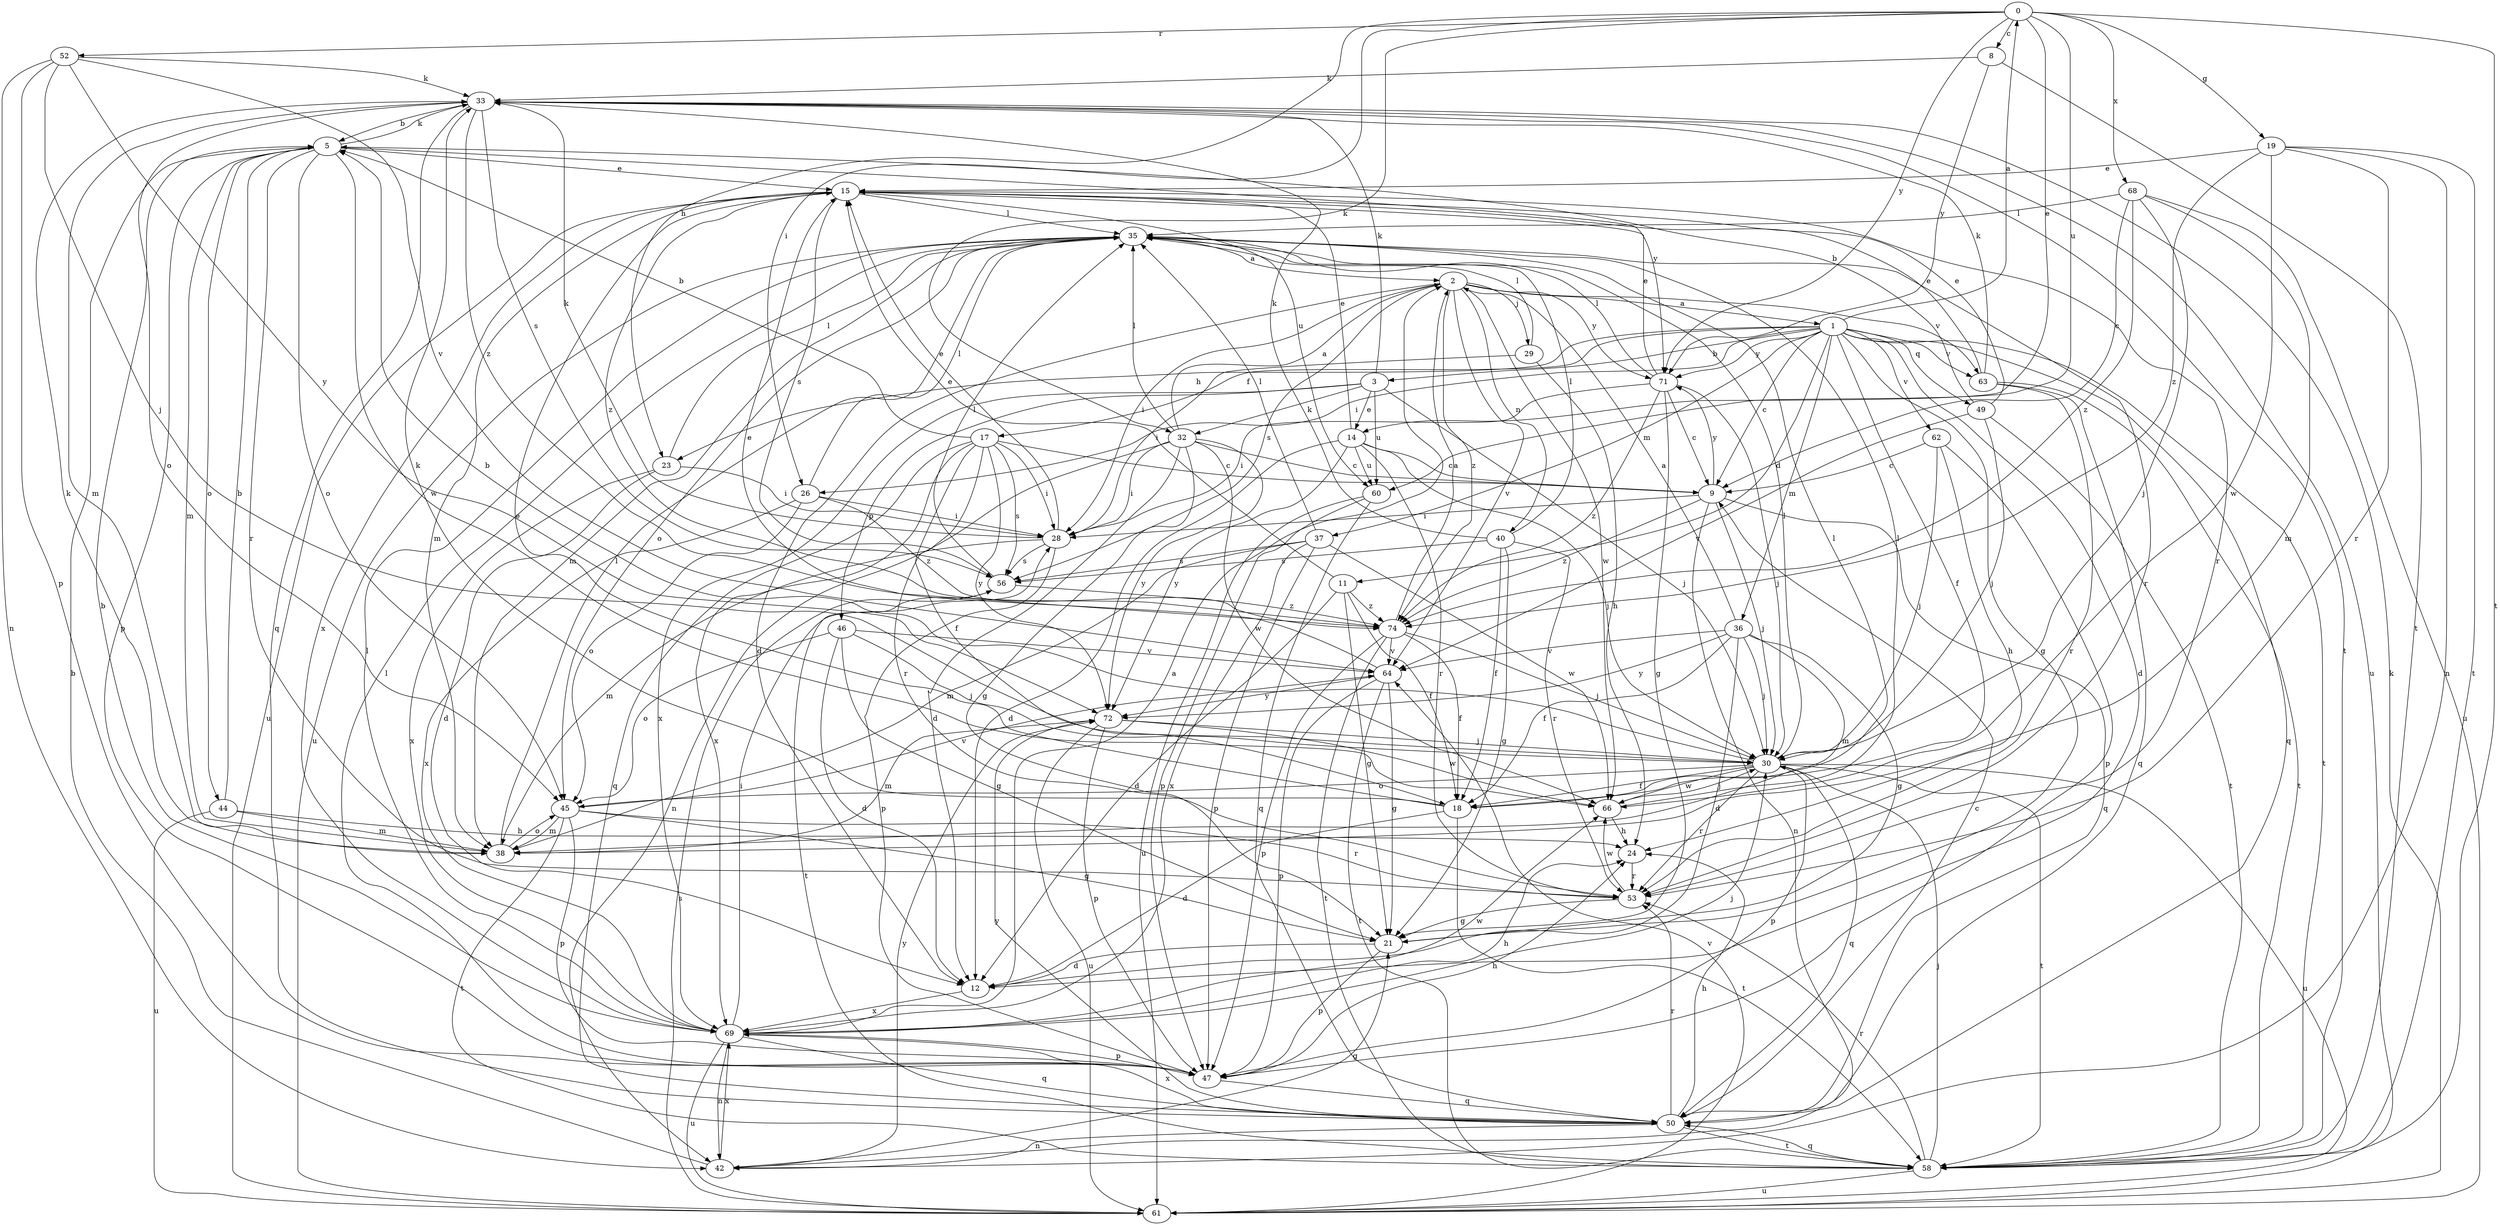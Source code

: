 strict digraph  {
0;
1;
2;
3;
5;
8;
9;
11;
12;
14;
15;
17;
18;
19;
21;
23;
24;
26;
28;
29;
30;
32;
33;
35;
36;
37;
38;
40;
42;
44;
45;
46;
47;
49;
50;
52;
53;
56;
58;
60;
61;
62;
63;
64;
66;
68;
69;
71;
72;
74;
0 -> 8  [label=c];
0 -> 14  [label=e];
0 -> 19  [label=g];
0 -> 23  [label=h];
0 -> 26  [label=i];
0 -> 32  [label=k];
0 -> 52  [label=r];
0 -> 58  [label=t];
0 -> 60  [label=u];
0 -> 68  [label=x];
0 -> 71  [label=y];
1 -> 0  [label=a];
1 -> 3  [label=b];
1 -> 9  [label=c];
1 -> 11  [label=d];
1 -> 12  [label=d];
1 -> 17  [label=f];
1 -> 18  [label=f];
1 -> 21  [label=g];
1 -> 23  [label=h];
1 -> 26  [label=i];
1 -> 36  [label=m];
1 -> 37  [label=m];
1 -> 49  [label=q];
1 -> 50  [label=q];
1 -> 58  [label=t];
1 -> 62  [label=v];
1 -> 63  [label=v];
1 -> 71  [label=y];
2 -> 1  [label=a];
2 -> 12  [label=d];
2 -> 28  [label=i];
2 -> 29  [label=j];
2 -> 40  [label=n];
2 -> 56  [label=s];
2 -> 63  [label=v];
2 -> 64  [label=v];
2 -> 66  [label=w];
2 -> 71  [label=y];
2 -> 74  [label=z];
3 -> 14  [label=e];
3 -> 30  [label=j];
3 -> 32  [label=k];
3 -> 33  [label=k];
3 -> 46  [label=p];
3 -> 60  [label=u];
3 -> 69  [label=x];
5 -> 15  [label=e];
5 -> 33  [label=k];
5 -> 38  [label=m];
5 -> 44  [label=o];
5 -> 45  [label=o];
5 -> 47  [label=p];
5 -> 53  [label=r];
5 -> 66  [label=w];
5 -> 71  [label=y];
8 -> 33  [label=k];
8 -> 58  [label=t];
8 -> 71  [label=y];
9 -> 28  [label=i];
9 -> 30  [label=j];
9 -> 42  [label=n];
9 -> 50  [label=q];
9 -> 71  [label=y];
9 -> 74  [label=z];
11 -> 12  [label=d];
11 -> 15  [label=e];
11 -> 18  [label=f];
11 -> 21  [label=g];
11 -> 74  [label=z];
12 -> 69  [label=x];
14 -> 9  [label=c];
14 -> 12  [label=d];
14 -> 15  [label=e];
14 -> 30  [label=j];
14 -> 53  [label=r];
14 -> 60  [label=u];
14 -> 72  [label=y];
15 -> 35  [label=l];
15 -> 38  [label=m];
15 -> 53  [label=r];
15 -> 56  [label=s];
15 -> 60  [label=u];
15 -> 61  [label=u];
15 -> 69  [label=x];
15 -> 74  [label=z];
17 -> 5  [label=b];
17 -> 9  [label=c];
17 -> 18  [label=f];
17 -> 28  [label=i];
17 -> 50  [label=q];
17 -> 53  [label=r];
17 -> 56  [label=s];
17 -> 69  [label=x];
17 -> 72  [label=y];
18 -> 12  [label=d];
18 -> 15  [label=e];
18 -> 33  [label=k];
18 -> 35  [label=l];
18 -> 58  [label=t];
19 -> 15  [label=e];
19 -> 42  [label=n];
19 -> 53  [label=r];
19 -> 58  [label=t];
19 -> 66  [label=w];
19 -> 74  [label=z];
21 -> 12  [label=d];
21 -> 47  [label=p];
23 -> 12  [label=d];
23 -> 28  [label=i];
23 -> 35  [label=l];
23 -> 69  [label=x];
24 -> 53  [label=r];
26 -> 28  [label=i];
26 -> 35  [label=l];
26 -> 45  [label=o];
26 -> 69  [label=x];
26 -> 74  [label=z];
28 -> 15  [label=e];
28 -> 33  [label=k];
28 -> 38  [label=m];
28 -> 47  [label=p];
28 -> 56  [label=s];
29 -> 24  [label=h];
29 -> 28  [label=i];
29 -> 35  [label=l];
30 -> 5  [label=b];
30 -> 18  [label=f];
30 -> 35  [label=l];
30 -> 45  [label=o];
30 -> 47  [label=p];
30 -> 50  [label=q];
30 -> 53  [label=r];
30 -> 58  [label=t];
30 -> 61  [label=u];
30 -> 66  [label=w];
32 -> 2  [label=a];
32 -> 9  [label=c];
32 -> 12  [label=d];
32 -> 21  [label=g];
32 -> 28  [label=i];
32 -> 35  [label=l];
32 -> 42  [label=n];
32 -> 66  [label=w];
32 -> 72  [label=y];
33 -> 5  [label=b];
33 -> 38  [label=m];
33 -> 45  [label=o];
33 -> 50  [label=q];
33 -> 56  [label=s];
33 -> 58  [label=t];
33 -> 61  [label=u];
33 -> 74  [label=z];
35 -> 2  [label=a];
35 -> 38  [label=m];
35 -> 45  [label=o];
35 -> 53  [label=r];
35 -> 61  [label=u];
36 -> 2  [label=a];
36 -> 12  [label=d];
36 -> 18  [label=f];
36 -> 21  [label=g];
36 -> 30  [label=j];
36 -> 38  [label=m];
36 -> 64  [label=v];
36 -> 72  [label=y];
37 -> 35  [label=l];
37 -> 38  [label=m];
37 -> 47  [label=p];
37 -> 56  [label=s];
37 -> 66  [label=w];
37 -> 69  [label=x];
38 -> 33  [label=k];
38 -> 35  [label=l];
38 -> 45  [label=o];
40 -> 18  [label=f];
40 -> 21  [label=g];
40 -> 33  [label=k];
40 -> 35  [label=l];
40 -> 53  [label=r];
40 -> 56  [label=s];
42 -> 5  [label=b];
42 -> 21  [label=g];
42 -> 69  [label=x];
42 -> 72  [label=y];
44 -> 5  [label=b];
44 -> 24  [label=h];
44 -> 38  [label=m];
44 -> 61  [label=u];
45 -> 21  [label=g];
45 -> 38  [label=m];
45 -> 47  [label=p];
45 -> 53  [label=r];
45 -> 58  [label=t];
45 -> 64  [label=v];
46 -> 12  [label=d];
46 -> 21  [label=g];
46 -> 30  [label=j];
46 -> 45  [label=o];
46 -> 64  [label=v];
47 -> 24  [label=h];
47 -> 35  [label=l];
47 -> 50  [label=q];
49 -> 5  [label=b];
49 -> 15  [label=e];
49 -> 30  [label=j];
49 -> 58  [label=t];
49 -> 64  [label=v];
50 -> 9  [label=c];
50 -> 24  [label=h];
50 -> 42  [label=n];
50 -> 53  [label=r];
50 -> 58  [label=t];
50 -> 69  [label=x];
50 -> 72  [label=y];
52 -> 30  [label=j];
52 -> 33  [label=k];
52 -> 42  [label=n];
52 -> 47  [label=p];
52 -> 64  [label=v];
52 -> 72  [label=y];
53 -> 21  [label=g];
53 -> 66  [label=w];
56 -> 35  [label=l];
56 -> 58  [label=t];
56 -> 74  [label=z];
58 -> 30  [label=j];
58 -> 50  [label=q];
58 -> 53  [label=r];
58 -> 61  [label=u];
60 -> 47  [label=p];
60 -> 50  [label=q];
60 -> 61  [label=u];
61 -> 33  [label=k];
61 -> 56  [label=s];
61 -> 64  [label=v];
62 -> 9  [label=c];
62 -> 24  [label=h];
62 -> 30  [label=j];
62 -> 47  [label=p];
63 -> 15  [label=e];
63 -> 33  [label=k];
63 -> 50  [label=q];
63 -> 53  [label=r];
63 -> 58  [label=t];
64 -> 15  [label=e];
64 -> 21  [label=g];
64 -> 47  [label=p];
64 -> 58  [label=t];
64 -> 72  [label=y];
66 -> 24  [label=h];
66 -> 30  [label=j];
66 -> 35  [label=l];
68 -> 9  [label=c];
68 -> 30  [label=j];
68 -> 35  [label=l];
68 -> 38  [label=m];
68 -> 61  [label=u];
68 -> 74  [label=z];
69 -> 2  [label=a];
69 -> 5  [label=b];
69 -> 24  [label=h];
69 -> 28  [label=i];
69 -> 30  [label=j];
69 -> 35  [label=l];
69 -> 42  [label=n];
69 -> 47  [label=p];
69 -> 50  [label=q];
69 -> 61  [label=u];
69 -> 66  [label=w];
71 -> 9  [label=c];
71 -> 15  [label=e];
71 -> 21  [label=g];
71 -> 28  [label=i];
71 -> 30  [label=j];
71 -> 35  [label=l];
71 -> 74  [label=z];
72 -> 30  [label=j];
72 -> 38  [label=m];
72 -> 47  [label=p];
72 -> 61  [label=u];
72 -> 66  [label=w];
74 -> 2  [label=a];
74 -> 18  [label=f];
74 -> 30  [label=j];
74 -> 47  [label=p];
74 -> 58  [label=t];
74 -> 64  [label=v];
}
